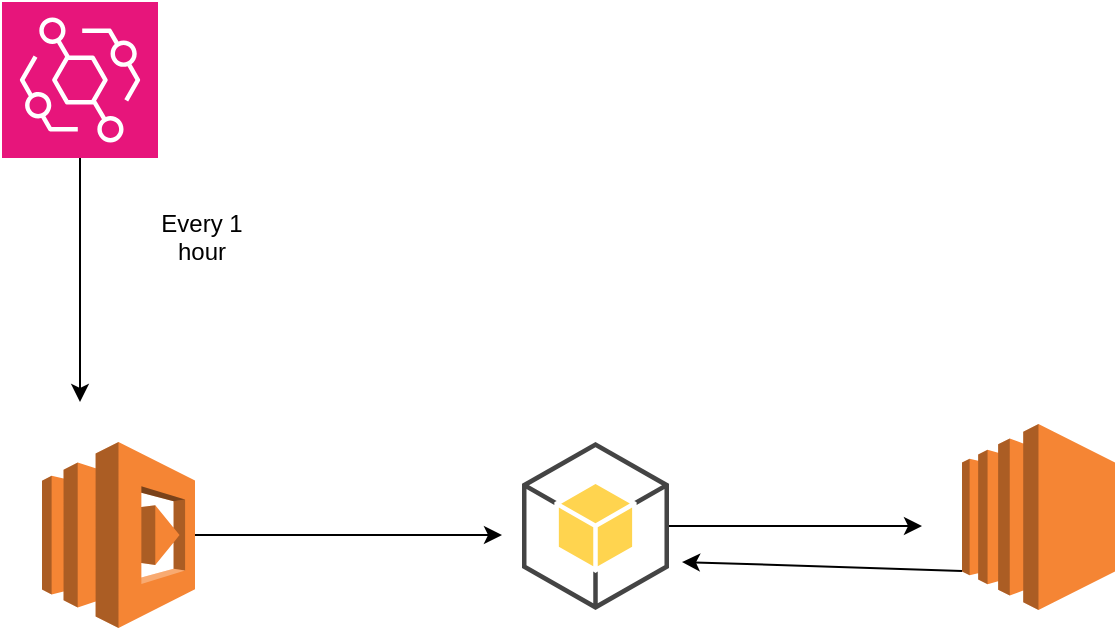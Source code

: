 <mxfile version="24.9.1">
  <diagram name="Page-1" id="2X6q0HnHElJ3e9SFj8SK">
    <mxGraphModel dx="792" dy="1138" grid="1" gridSize="10" guides="1" tooltips="1" connect="1" arrows="1" fold="1" page="1" pageScale="1" pageWidth="850" pageHeight="1100" math="0" shadow="0">
      <root>
        <mxCell id="0" />
        <mxCell id="1" parent="0" />
        <mxCell id="bT38jPzMWK-sdTLIcd5l-9" style="edgeStyle=orthogonalEdgeStyle;rounded=0;orthogonalLoop=1;jettySize=auto;html=1;" parent="1" source="bT38jPzMWK-sdTLIcd5l-1" edge="1">
          <mxGeometry relative="1" as="geometry">
            <mxPoint x="310" y="446.5" as="targetPoint" />
          </mxGeometry>
        </mxCell>
        <mxCell id="bT38jPzMWK-sdTLIcd5l-1" value="" style="outlineConnect=0;dashed=0;verticalLabelPosition=bottom;verticalAlign=top;align=center;html=1;shape=mxgraph.aws3.lambda;fillColor=#F58534;gradientColor=none;" parent="1" vertex="1">
          <mxGeometry x="80" y="400" width="76.5" height="93" as="geometry" />
        </mxCell>
        <mxCell id="bT38jPzMWK-sdTLIcd5l-10" style="edgeStyle=orthogonalEdgeStyle;rounded=0;orthogonalLoop=1;jettySize=auto;html=1;" parent="1" source="bT38jPzMWK-sdTLIcd5l-2" edge="1">
          <mxGeometry relative="1" as="geometry">
            <mxPoint x="520" y="442" as="targetPoint" />
          </mxGeometry>
        </mxCell>
        <mxCell id="bT38jPzMWK-sdTLIcd5l-2" value="" style="outlineConnect=0;dashed=0;verticalLabelPosition=bottom;verticalAlign=top;align=center;html=1;shape=mxgraph.aws3.android;fillColor=#FFD44F;gradientColor=none;" parent="1" vertex="1">
          <mxGeometry x="320" y="400" width="73.5" height="84" as="geometry" />
        </mxCell>
        <mxCell id="bT38jPzMWK-sdTLIcd5l-6" value="" style="outlineConnect=0;dashed=0;verticalLabelPosition=bottom;verticalAlign=top;align=center;html=1;shape=mxgraph.aws3.ec2;fillColor=#F58534;gradientColor=none;" parent="1" vertex="1">
          <mxGeometry x="540" y="391" width="76.5" height="93" as="geometry" />
        </mxCell>
        <mxCell id="bT38jPzMWK-sdTLIcd5l-11" style="edgeStyle=orthogonalEdgeStyle;rounded=0;orthogonalLoop=1;jettySize=auto;html=1;" parent="1" source="bT38jPzMWK-sdTLIcd5l-8" edge="1">
          <mxGeometry relative="1" as="geometry">
            <mxPoint x="99" y="380" as="targetPoint" />
          </mxGeometry>
        </mxCell>
        <mxCell id="bT38jPzMWK-sdTLIcd5l-8" value="" style="sketch=0;points=[[0,0,0],[0.25,0,0],[0.5,0,0],[0.75,0,0],[1,0,0],[0,1,0],[0.25,1,0],[0.5,1,0],[0.75,1,0],[1,1,0],[0,0.25,0],[0,0.5,0],[0,0.75,0],[1,0.25,0],[1,0.5,0],[1,0.75,0]];outlineConnect=0;fontColor=#232F3E;fillColor=#E7157B;strokeColor=#ffffff;dashed=0;verticalLabelPosition=bottom;verticalAlign=top;align=center;html=1;fontSize=12;fontStyle=0;aspect=fixed;shape=mxgraph.aws4.resourceIcon;resIcon=mxgraph.aws4.eventbridge;" parent="1" vertex="1">
          <mxGeometry x="60" y="180" width="78" height="78" as="geometry" />
        </mxCell>
        <mxCell id="bT38jPzMWK-sdTLIcd5l-12" value="Every 1 hour&lt;div&gt;&lt;br&gt;&lt;/div&gt;" style="text;html=1;align=center;verticalAlign=middle;whiteSpace=wrap;rounded=0;" parent="1" vertex="1">
          <mxGeometry x="130" y="290" width="60" height="30" as="geometry" />
        </mxCell>
        <mxCell id="bT38jPzMWK-sdTLIcd5l-14" value="" style="endArrow=classic;html=1;rounded=0;exitX=0;exitY=0.79;exitDx=0;exitDy=0;exitPerimeter=0;" parent="1" source="bT38jPzMWK-sdTLIcd5l-6" edge="1">
          <mxGeometry width="50" height="50" relative="1" as="geometry">
            <mxPoint x="380" y="310" as="sourcePoint" />
            <mxPoint x="400" y="460" as="targetPoint" />
          </mxGeometry>
        </mxCell>
      </root>
    </mxGraphModel>
  </diagram>
</mxfile>
